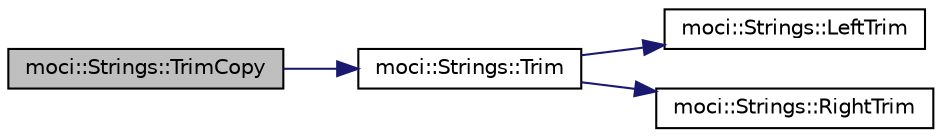 digraph "moci::Strings::TrimCopy"
{
 // INTERACTIVE_SVG=YES
  edge [fontname="Helvetica",fontsize="10",labelfontname="Helvetica",labelfontsize="10"];
  node [fontname="Helvetica",fontsize="10",shape=record];
  rankdir="LR";
  Node13 [label="moci::Strings::TrimCopy",height=0.2,width=0.4,color="black", fillcolor="grey75", style="filled", fontcolor="black"];
  Node13 -> Node14 [color="midnightblue",fontsize="10",style="solid",fontname="Helvetica"];
  Node14 [label="moci::Strings::Trim",height=0.2,width=0.4,color="black", fillcolor="white", style="filled",URL="$classmoci_1_1Strings.html#afbf65e2781720b06f8c6a8cc1e485504",tooltip="Remove all leading & trailing spaces on the given string in place. "];
  Node14 -> Node15 [color="midnightblue",fontsize="10",style="solid",fontname="Helvetica"];
  Node15 [label="moci::Strings::LeftTrim",height=0.2,width=0.4,color="black", fillcolor="white", style="filled",URL="$classmoci_1_1Strings.html#ab52943c5649d2ef80ff45678fc95fe51",tooltip="Remove all leading spaces on the given string in place. "];
  Node14 -> Node16 [color="midnightblue",fontsize="10",style="solid",fontname="Helvetica"];
  Node16 [label="moci::Strings::RightTrim",height=0.2,width=0.4,color="black", fillcolor="white", style="filled",URL="$classmoci_1_1Strings.html#a8dc2163fcc5ff7c71c49e2bd939961fe",tooltip="Remove all trailing spaces on the given string in place. "];
}
